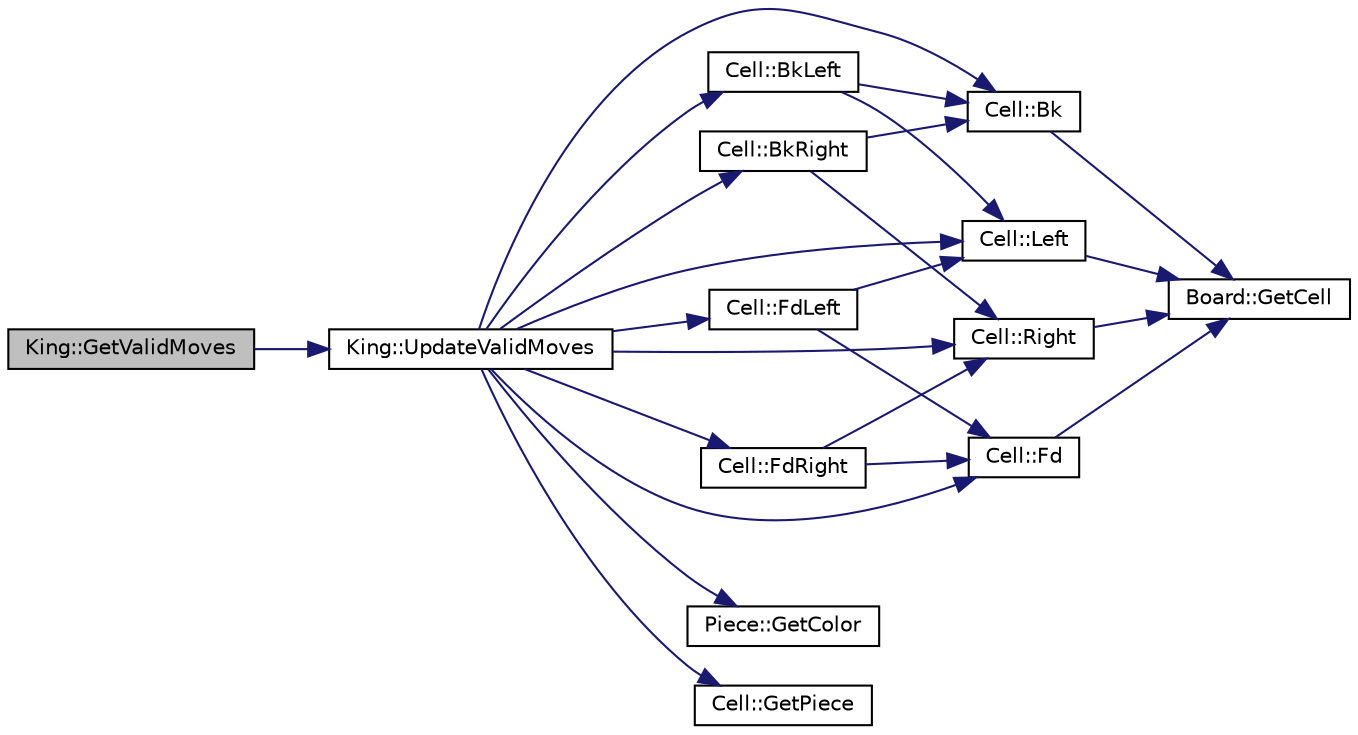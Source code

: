 digraph G
{
  bgcolor="transparent";
  edge [fontname="Helvetica",fontsize="10",labelfontname="Helvetica",labelfontsize="10"];
  node [fontname="Helvetica",fontsize="10",shape=record];
  rankdir=LR;
  Node1 [label="King::GetValidMoves",height=0.2,width=0.4,color="black", fillcolor="grey75", style="filled" fontcolor="black"];
  Node1 -> Node2 [color="midnightblue",fontsize="10",style="solid",fontname="Helvetica"];
  Node2 [label="King::UpdateValidMoves",height=0.2,width=0.4,color="black",URL="$d1/db5/classKing.html#ae6408ad828548beb55365b1f6b3dcd3c",tooltip="Update validMoves to match the state of the current board."];
  Node2 -> Node3 [color="midnightblue",fontsize="10",style="solid",fontname="Helvetica"];
  Node3 [label="Cell::Bk",height=0.2,width=0.4,color="black",URL="$de/dfd/classCell.html#a07e300578c39caf67e9c34bd729097ad"];
  Node3 -> Node4 [color="midnightblue",fontsize="10",style="solid",fontname="Helvetica"];
  Node4 [label="Board::GetCell",height=0.2,width=0.4,color="black",URL="$de/d23/classBoard.html#a35976fe4d5108f29f9de9b83901cf74c"];
  Node2 -> Node5 [color="midnightblue",fontsize="10",style="solid",fontname="Helvetica"];
  Node5 [label="Cell::BkLeft",height=0.2,width=0.4,color="black",URL="$de/dfd/classCell.html#a0fdfe227ebb5d5ed3280aa7eeb5ce9bd"];
  Node5 -> Node3 [color="midnightblue",fontsize="10",style="solid",fontname="Helvetica"];
  Node5 -> Node6 [color="midnightblue",fontsize="10",style="solid",fontname="Helvetica"];
  Node6 [label="Cell::Left",height=0.2,width=0.4,color="black",URL="$de/dfd/classCell.html#a89d2af2c9ccc6c6c00c5875e7aff4d66"];
  Node6 -> Node4 [color="midnightblue",fontsize="10",style="solid",fontname="Helvetica"];
  Node2 -> Node7 [color="midnightblue",fontsize="10",style="solid",fontname="Helvetica"];
  Node7 [label="Cell::BkRight",height=0.2,width=0.4,color="black",URL="$de/dfd/classCell.html#ada57932d5a8c2cf3b595e088901cac2f"];
  Node7 -> Node3 [color="midnightblue",fontsize="10",style="solid",fontname="Helvetica"];
  Node7 -> Node8 [color="midnightblue",fontsize="10",style="solid",fontname="Helvetica"];
  Node8 [label="Cell::Right",height=0.2,width=0.4,color="black",URL="$de/dfd/classCell.html#a8f3ed2f4868020ad843f4ea0f8291966"];
  Node8 -> Node4 [color="midnightblue",fontsize="10",style="solid",fontname="Helvetica"];
  Node2 -> Node9 [color="midnightblue",fontsize="10",style="solid",fontname="Helvetica"];
  Node9 [label="Cell::Fd",height=0.2,width=0.4,color="black",URL="$de/dfd/classCell.html#aa24c09ea7005cb60a7d011a02e5a8122"];
  Node9 -> Node4 [color="midnightblue",fontsize="10",style="solid",fontname="Helvetica"];
  Node2 -> Node10 [color="midnightblue",fontsize="10",style="solid",fontname="Helvetica"];
  Node10 [label="Cell::FdLeft",height=0.2,width=0.4,color="black",URL="$de/dfd/classCell.html#af17aacdae080a3df58acf45dc32b704a"];
  Node10 -> Node9 [color="midnightblue",fontsize="10",style="solid",fontname="Helvetica"];
  Node10 -> Node6 [color="midnightblue",fontsize="10",style="solid",fontname="Helvetica"];
  Node2 -> Node11 [color="midnightblue",fontsize="10",style="solid",fontname="Helvetica"];
  Node11 [label="Cell::FdRight",height=0.2,width=0.4,color="black",URL="$de/dfd/classCell.html#ac72853988bba71e9f7a9968d6b9ffade"];
  Node11 -> Node9 [color="midnightblue",fontsize="10",style="solid",fontname="Helvetica"];
  Node11 -> Node8 [color="midnightblue",fontsize="10",style="solid",fontname="Helvetica"];
  Node2 -> Node12 [color="midnightblue",fontsize="10",style="solid",fontname="Helvetica"];
  Node12 [label="Piece::GetColor",height=0.2,width=0.4,color="black",URL="$d5/df0/classPiece.html#a30f7a75c0a9a7a7429dea1b72277db34"];
  Node2 -> Node13 [color="midnightblue",fontsize="10",style="solid",fontname="Helvetica"];
  Node13 [label="Cell::GetPiece",height=0.2,width=0.4,color="black",URL="$de/dfd/classCell.html#a101bba9095488768a82099930d4ffb61"];
  Node2 -> Node6 [color="midnightblue",fontsize="10",style="solid",fontname="Helvetica"];
  Node2 -> Node8 [color="midnightblue",fontsize="10",style="solid",fontname="Helvetica"];
}
